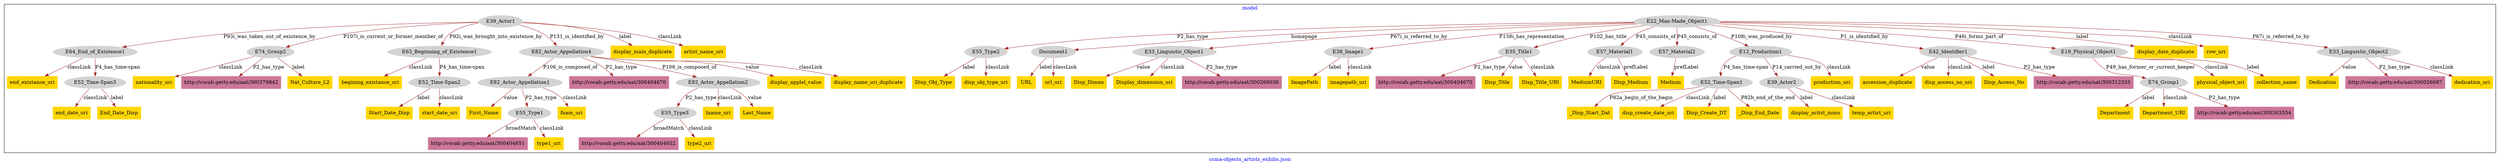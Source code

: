 digraph n0 {
fontcolor="blue"
remincross="true"
label="ccma-objects_artists_exhibs.json"
subgraph cluster {
label="model"
n2[style="filled",color="white",fillcolor="lightgray",label="E64_End_of_Existence1"];
n3[shape="plaintext",style="filled",fillcolor="gold",label="end_existance_uri"];
n4[style="filled",color="white",fillcolor="lightgray",label="E74_Group2"];
n5[shape="plaintext",style="filled",fillcolor="gold",label="nationality_uri"];
n6[style="filled",color="white",fillcolor="lightgray",label="E22_Man-Made_Object1"];
n7[style="filled",color="white",fillcolor="lightgray",label="E55_Type2"];
n8[style="filled",color="white",fillcolor="lightgray",label="E74_Group1"];
n9[shape="plaintext",style="filled",fillcolor="gold",label="Department"];
n10[style="filled",color="white",fillcolor="lightgray",label="Document1"];
n11[shape="plaintext",style="filled",fillcolor="gold",label="URL"];
n12[style="filled",color="white",fillcolor="lightgray",label="E82_Actor_Appellation1"];
n13[shape="plaintext",style="filled",fillcolor="gold",label="First_Name"];
n14[style="filled",color="white",fillcolor="lightgray",label="E39_Actor1"];
n15[style="filled",color="white",fillcolor="lightgray",label="E63_Beginning_of_Existence1"];
n16[style="filled",color="white",fillcolor="lightgray",label="E82_Actor_Appellation4"];
n17[shape="plaintext",style="filled",fillcolor="#CC7799",label="http://vocab.getty.edu/aat/300404670"];
n18[style="filled",color="white",fillcolor="lightgray",label="E52_Time-Span1"];
n19[shape="plaintext",style="filled",fillcolor="gold",label="_Disp_Start_Dat"];
n20[style="filled",color="white",fillcolor="lightgray",label="E55_Type1"];
n21[shape="plaintext",style="filled",fillcolor="#CC7799",label="http://vocab.getty.edu/aat/300404651"];
n22[style="filled",color="white",fillcolor="lightgray",label="E55_Type3"];
n23[shape="plaintext",style="filled",fillcolor="#CC7799",label="http://vocab.getty.edu/aat/300404652"];
n24[style="filled",color="white",fillcolor="lightgray",label="E82_Actor_Appellation2"];
n25[style="filled",color="white",fillcolor="lightgray",label="E33_Linguistic_Object1"];
n26[shape="plaintext",style="filled",fillcolor="gold",label="Disp_Dimen"];
n27[shape="plaintext",style="filled",fillcolor="gold",label="disp_create_date_uri"];
n28[shape="plaintext",style="filled",fillcolor="gold",label="type1_uri"];
n29[style="filled",color="white",fillcolor="lightgray",label="E38_Image1"];
n30[shape="plaintext",style="filled",fillcolor="gold",label="ImagePath"];
n31[style="filled",color="white",fillcolor="lightgray",label="E35_Title1"];
n32[shape="plaintext",style="filled",fillcolor="#CC7799",label="http://vocab.getty.edu/aat/300404670"];
n33[shape="plaintext",style="filled",fillcolor="gold",label="Department_URI"];
n34[shape="plaintext",style="filled",fillcolor="gold",label="display_applel_value"];
n35[style="filled",color="white",fillcolor="lightgray",label="E57_Material1"];
n36[shape="plaintext",style="filled",fillcolor="gold",label="Disp_Create_DT"];
n37[style="filled",color="white",fillcolor="lightgray",label="E57_Material2"];
n38[style="filled",color="white",fillcolor="lightgray",label="E52_Time-Span3"];
n39[style="filled",color="white",fillcolor="lightgray",label="E12_Production1"];
n40[style="filled",color="white",fillcolor="lightgray",label="E39_Actor2"];
n41[shape="plaintext",style="filled",fillcolor="gold",label="begining_existance_uri"];
n42[shape="plaintext",style="filled",fillcolor="gold",label="display_name_uri_duplicate"];
n43[style="filled",color="white",fillcolor="lightgray",label="E42_Identifier1"];
n44[shape="plaintext",style="filled",fillcolor="gold",label="accession_duplicate"];
n45[shape="plaintext",style="filled",fillcolor="gold",label="Disp_Obj_Type"];
n46[shape="plaintext",style="filled",fillcolor="gold",label="Disp_Title"];
n47[shape="plaintext",style="filled",fillcolor="gold",label="Medium"];
n48[style="filled",color="white",fillcolor="lightgray",label="E19_Physical_Object1"];
n49[shape="plaintext",style="filled",fillcolor="gold",label="physical_object_uri"];
n50[shape="plaintext",style="filled",fillcolor="gold",label="Display_dimension_uri"];
n51[shape="plaintext",style="filled",fillcolor="gold",label="display_date_duplicate"];
n52[shape="plaintext",style="filled",fillcolor="gold",label="type2_uri"];
n53[shape="plaintext",style="filled",fillcolor="gold",label="disp_obj_type_uri"];
n54[shape="plaintext",style="filled",fillcolor="gold",label="disp_access_no_uri"];
n55[shape="plaintext",style="filled",fillcolor="gold",label="end_date_uri"];
n56[style="filled",color="white",fillcolor="lightgray",label="E52_Time-Span2"];
n57[shape="plaintext",style="filled",fillcolor="gold",label="row_uri"];
n58[shape="plaintext",style="filled",fillcolor="gold",label="display_main_duplicate"];
n59[shape="plaintext",style="filled",fillcolor="#CC7799",label="http://vocab.getty.edu/aat/300379842"];
n60[shape="plaintext",style="filled",fillcolor="gold",label="lname_uri"];
n61[shape="plaintext",style="filled",fillcolor="gold",label="fnam_uri"];
n62[shape="plaintext",style="filled",fillcolor="gold",label="Last_Name"];
n63[shape="plaintext",style="filled",fillcolor="gold",label="url_uri"];
n64[shape="plaintext",style="filled",fillcolor="gold",label="display_aritst_mmo"];
n65[shape="plaintext",style="filled",fillcolor="gold",label="End_Date_Disp"];
n66[shape="plaintext",style="filled",fillcolor="gold",label="collection_name"];
n67[shape="plaintext",style="filled",fillcolor="gold",label="production_uri"];
n68[shape="plaintext",style="filled",fillcolor="#CC7799",label="http://vocab.getty.edu/aat/300263534"];
n69[shape="plaintext",style="filled",fillcolor="gold",label="Start_Date_Disp"];
n70[shape="plaintext",style="filled",fillcolor="gold",label="MediumURI"];
n71[shape="plaintext",style="filled",fillcolor="gold",label="Disp_Title_URI"];
n72[shape="plaintext",style="filled",fillcolor="gold",label="artist_name_uri"];
n73[shape="plaintext",style="filled",fillcolor="gold",label="Disp_Medium"];
n74[shape="plaintext",style="filled",fillcolor="gold",label="Nat_Culture_L2"];
n75[shape="plaintext",style="filled",fillcolor="gold",label="imagepath_uri"];
n76[shape="plaintext",style="filled",fillcolor="gold",label="temp_artist_uri"];
n77[shape="plaintext",style="filled",fillcolor="gold",label="Disp_Access_No"];
n78[shape="plaintext",style="filled",fillcolor="gold",label="start_date_uri"];
n79[shape="plaintext",style="filled",fillcolor="#CC7799",label="http://vocab.getty.edu/aat/300312355"];
n80[shape="plaintext",style="filled",fillcolor="gold",label="_Disp_End_Date"];
n81[shape="plaintext",style="filled",fillcolor="#CC7799",label="http://vocab.getty.edu/aat/300266036"];
n82[style="filled",color="white",fillcolor="lightgray",label="E33_Linguistic_Object2"];
n83[shape="plaintext",style="filled",fillcolor="gold",label="Dedication"];
n84[shape="plaintext",style="filled",fillcolor="#CC7799",label="http://vocab.getty.edu/aat/300026687"];
n85[shape="plaintext",style="filled",fillcolor="gold",label="dedication_uri"];
}
n2 -> n3[color="brown",fontcolor="black",label="classLink"]
n4 -> n5[color="brown",fontcolor="black",label="classLink"]
n6 -> n7[color="brown",fontcolor="black",label="P2_has_type"]
n8 -> n9[color="brown",fontcolor="black",label="label"]
n10 -> n11[color="brown",fontcolor="black",label="label"]
n12 -> n13[color="brown",fontcolor="black",label="value"]
n14 -> n15[color="brown",fontcolor="black",label="P92i_was_brought_into_existence_by"]
n16 -> n17[color="brown",fontcolor="black",label="P2_has_type"]
n18 -> n19[color="brown",fontcolor="black",label="P82a_begin_of_the_begin"]
n20 -> n21[color="brown",fontcolor="black",label="broadMatch"]
n22 -> n23[color="brown",fontcolor="black",label="broadMatch"]
n24 -> n22[color="brown",fontcolor="black",label="P2_has_type"]
n25 -> n26[color="brown",fontcolor="black",label="value"]
n18 -> n27[color="brown",fontcolor="black",label="classLink"]
n20 -> n28[color="brown",fontcolor="black",label="classLink"]
n29 -> n30[color="brown",fontcolor="black",label="label"]
n31 -> n32[color="brown",fontcolor="black",label="P2_has_type"]
n8 -> n33[color="brown",fontcolor="black",label="classLink"]
n16 -> n34[color="brown",fontcolor="black",label="value"]
n6 -> n35[color="brown",fontcolor="black",label="P45_consists_of"]
n18 -> n36[color="brown",fontcolor="black",label="label"]
n6 -> n37[color="brown",fontcolor="black",label="P45_consists_of"]
n2 -> n38[color="brown",fontcolor="black",label="P4_has_time-span"]
n39 -> n40[color="brown",fontcolor="black",label="P14_carried_out_by"]
n15 -> n41[color="brown",fontcolor="black",label="classLink"]
n16 -> n42[color="brown",fontcolor="black",label="classLink"]
n43 -> n44[color="brown",fontcolor="black",label="value"]
n6 -> n29[color="brown",fontcolor="black",label="P138i_has_representation"]
n7 -> n45[color="brown",fontcolor="black",label="label"]
n31 -> n46[color="brown",fontcolor="black",label="value"]
n37 -> n47[color="brown",fontcolor="black",label="prefLabel"]
n48 -> n49[color="brown",fontcolor="black",label="classLink"]
n12 -> n20[color="brown",fontcolor="black",label="P2_has_type"]
n6 -> n39[color="brown",fontcolor="black",label="P108i_was_produced_by"]
n25 -> n50[color="brown",fontcolor="black",label="classLink"]
n6 -> n51[color="brown",fontcolor="black",label="label"]
n6 -> n43[color="brown",fontcolor="black",label="P1_is_identified_by"]
n22 -> n52[color="brown",fontcolor="black",label="classLink"]
n7 -> n53[color="brown",fontcolor="black",label="classLink"]
n14 -> n16[color="brown",fontcolor="black",label="P131_is_identified_by"]
n43 -> n54[color="brown",fontcolor="black",label="classLink"]
n16 -> n12[color="brown",fontcolor="black",label="P106_is_composed_of"]
n38 -> n55[color="brown",fontcolor="black",label="classLink"]
n16 -> n24[color="brown",fontcolor="black",label="P106_is_composed_of"]
n15 -> n56[color="brown",fontcolor="black",label="P4_has_time-span"]
n6 -> n57[color="brown",fontcolor="black",label="classLink"]
n14 -> n58[color="brown",fontcolor="black",label="label"]
n4 -> n59[color="brown",fontcolor="black",label="P2_has_type"]
n24 -> n60[color="brown",fontcolor="black",label="classLink"]
n12 -> n61[color="brown",fontcolor="black",label="classLink"]
n24 -> n62[color="brown",fontcolor="black",label="value"]
n48 -> n8[color="brown",fontcolor="black",label="P49_has_former_or_current_keeper"]
n6 -> n10[color="brown",fontcolor="black",label="homepage"]
n14 -> n2[color="brown",fontcolor="black",label="P93i_was_taken_out_of_existence_by"]
n39 -> n18[color="brown",fontcolor="black",label="P4_has_time-span"]
n14 -> n4[color="brown",fontcolor="black",label="P107i_is_current_or_former_member_of"]
n10 -> n63[color="brown",fontcolor="black",label="classLink"]
n40 -> n64[color="brown",fontcolor="black",label="label"]
n38 -> n65[color="brown",fontcolor="black",label="label"]
n48 -> n66[color="brown",fontcolor="black",label="label"]
n6 -> n31[color="brown",fontcolor="black",label="P102_has_title"]
n6 -> n48[color="brown",fontcolor="black",label="P46i_forms_part_of"]
n39 -> n67[color="brown",fontcolor="black",label="classLink"]
n8 -> n68[color="brown",fontcolor="black",label="P2_has_type"]
n56 -> n69[color="brown",fontcolor="black",label="label"]
n6 -> n25[color="brown",fontcolor="black",label="P67i_is_referred_to_by"]
n35 -> n70[color="brown",fontcolor="black",label="classLink"]
n31 -> n71[color="brown",fontcolor="black",label="classLink"]
n14 -> n72[color="brown",fontcolor="black",label="classLink"]
n35 -> n73[color="brown",fontcolor="black",label="prefLabel"]
n4 -> n74[color="brown",fontcolor="black",label="label"]
n29 -> n75[color="brown",fontcolor="black",label="classLink"]
n40 -> n76[color="brown",fontcolor="black",label="classLink"]
n43 -> n77[color="brown",fontcolor="black",label="label"]
n56 -> n78[color="brown",fontcolor="black",label="classLink"]
n43 -> n79[color="brown",fontcolor="black",label="P2_has_type"]
n18 -> n80[color="brown",fontcolor="black",label="P82b_end_of_the_end"]
n25 -> n81[color="brown",fontcolor="black",label="P2_has_type"]
n82 -> n83[color="brown",fontcolor="black",label="value"]
n82 -> n84[color="brown",fontcolor="black",label="P2_has_type"]
n6 -> n82[color="brown",fontcolor="black",label="P67i_is_referred_to_by"]
n82 -> n85[color="brown",fontcolor="black",label="classLink"]
}
